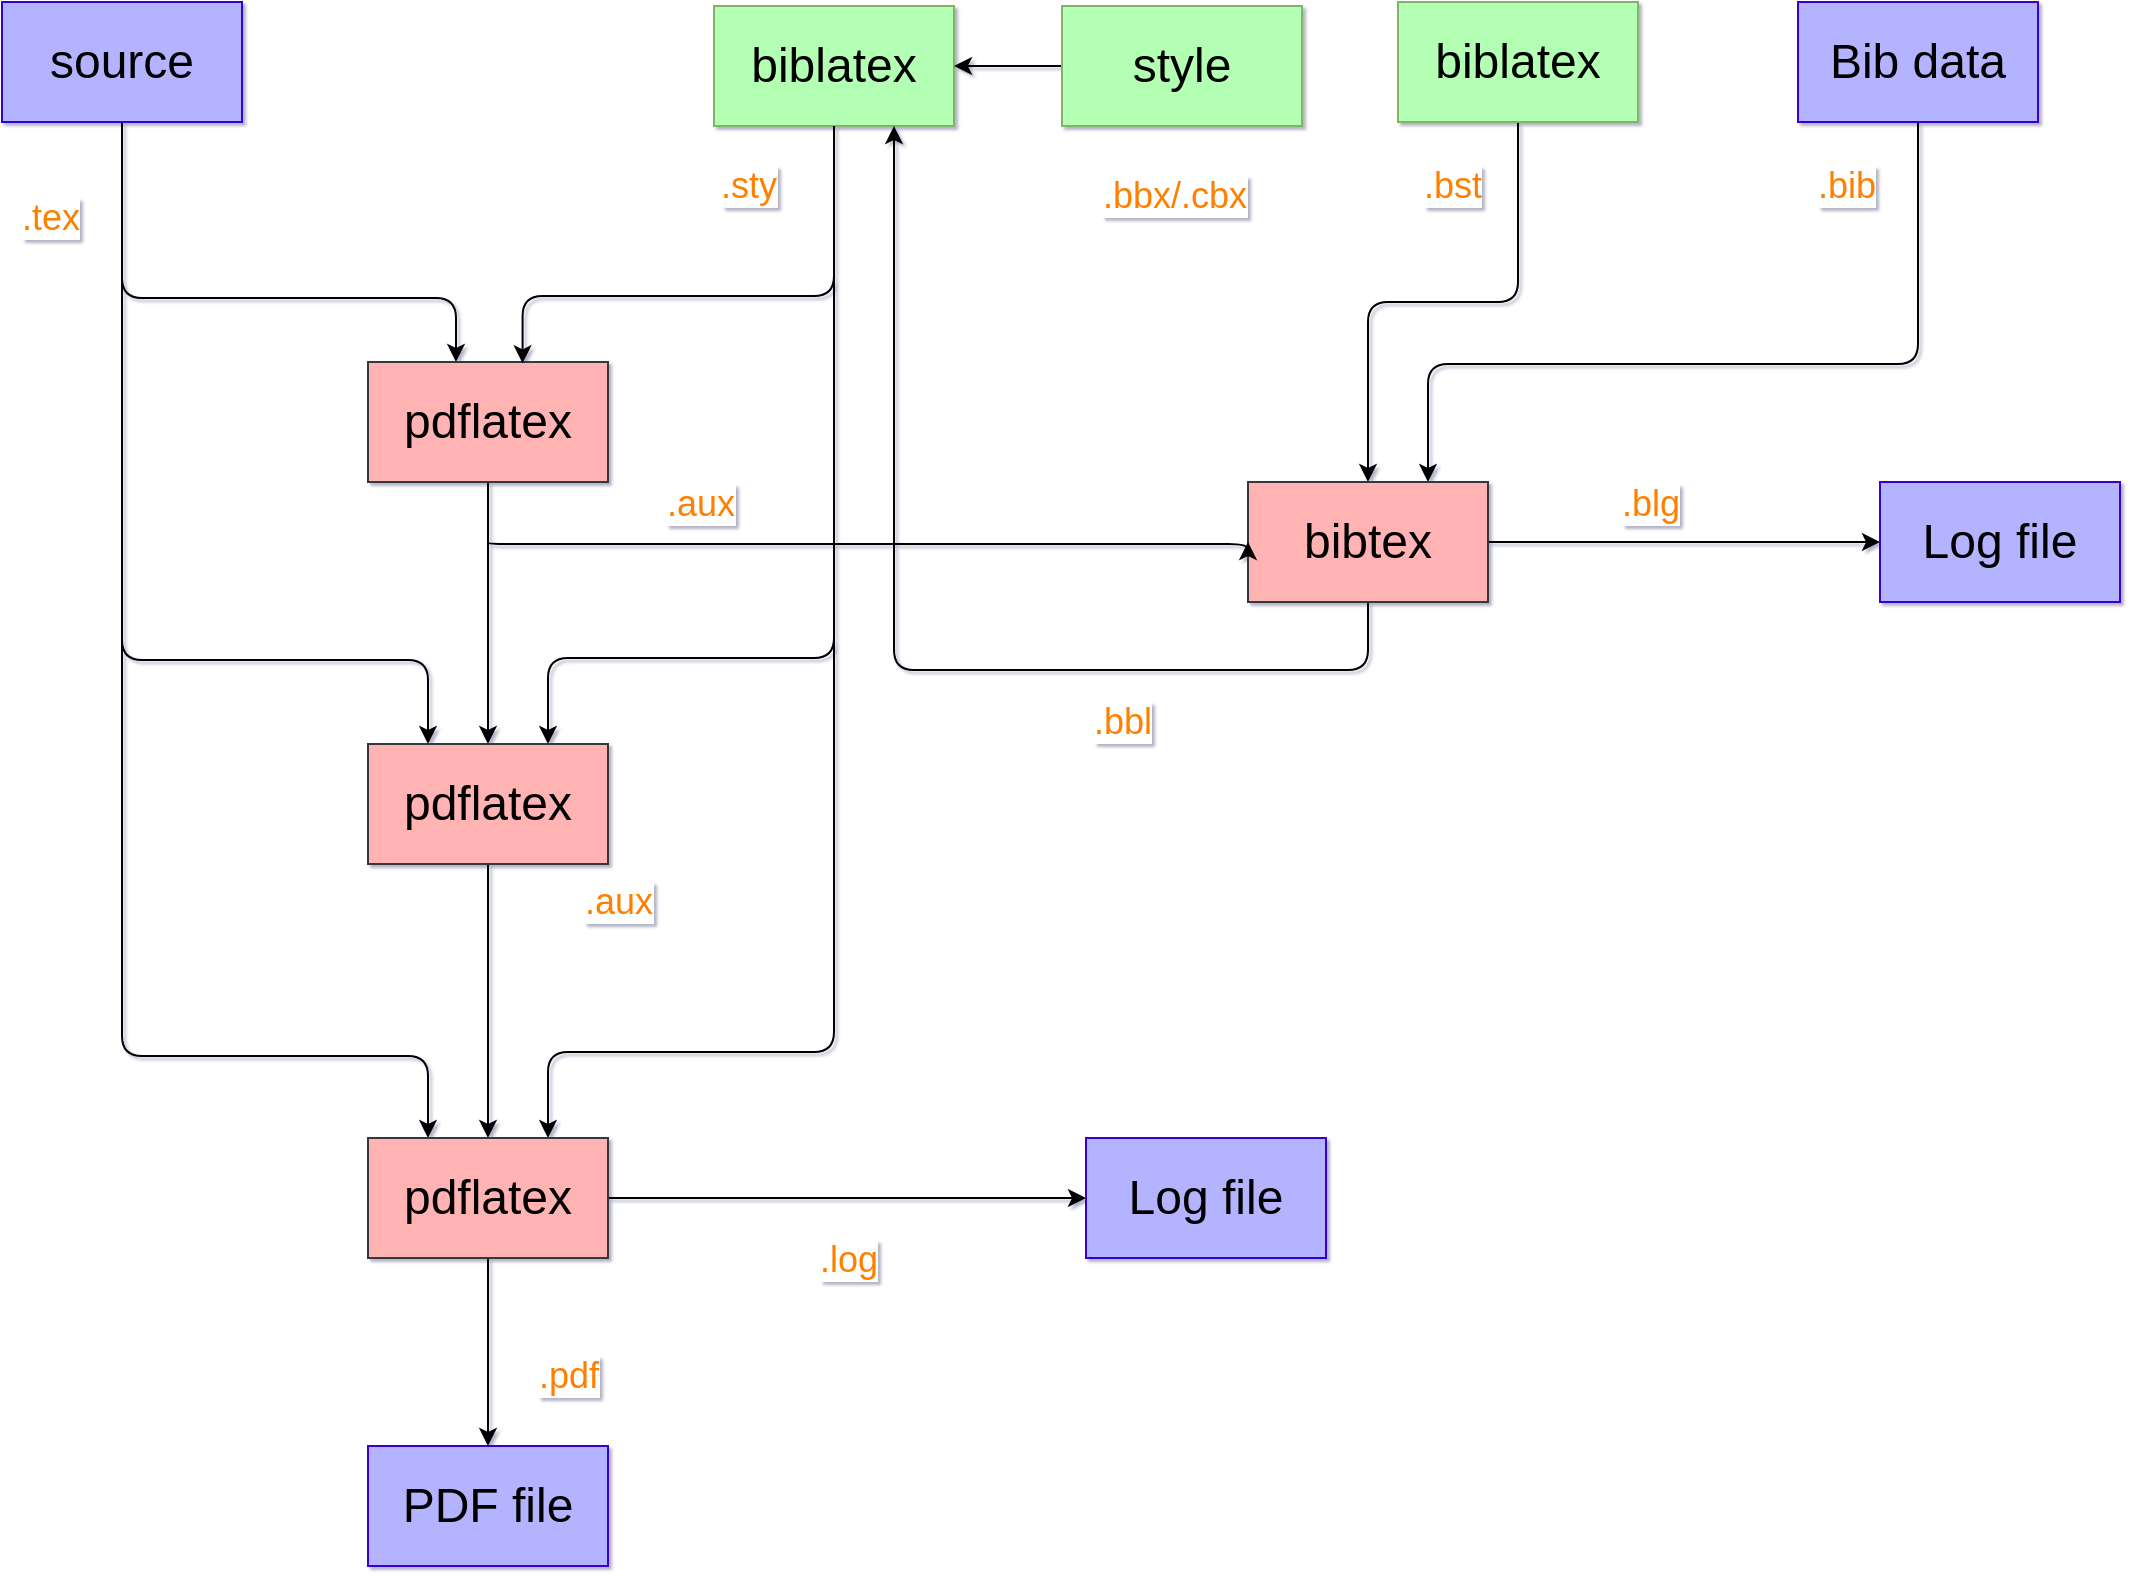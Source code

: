 <mxfile>
    <diagram id="ewcNbHi4gnkteI9OBy0e" name="第 1 页">
        <mxGraphModel dx="2528" dy="1147" grid="0" gridSize="10" guides="1" tooltips="1" connect="1" arrows="1" fold="1" page="0" pageScale="1" pageWidth="827" pageHeight="1169" background="none" math="0" shadow="1" adaptiveColors="auto">
            <root>
                <mxCell id="0"/>
                <mxCell id="1" parent="0"/>
                <mxCell id="24" style="edgeStyle=orthogonalEdgeStyle;html=1;exitX=0.5;exitY=1;exitDx=0;exitDy=0;" edge="1" parent="1" source="8" target="10">
                    <mxGeometry relative="1" as="geometry">
                        <mxPoint x="-376.667" y="324.0" as="targetPoint"/>
                        <Array as="points">
                            <mxPoint x="-383" y="366"/>
                            <mxPoint x="-216" y="366"/>
                        </Array>
                    </mxGeometry>
                </mxCell>
                <mxCell id="27" style="edgeStyle=orthogonalEdgeStyle;shape=connector;rounded=1;html=1;exitX=0.5;exitY=1;exitDx=0;exitDy=0;entryX=0.25;entryY=0;entryDx=0;entryDy=0;strokeColor=default;align=center;verticalAlign=middle;fontFamily=Helvetica;fontSize=11;fontColor=default;labelBackgroundColor=default;endArrow=classic;" edge="1" parent="1" source="8" target="16">
                    <mxGeometry relative="1" as="geometry">
                        <Array as="points">
                            <mxPoint x="-383" y="547"/>
                            <mxPoint x="-230" y="547"/>
                        </Array>
                    </mxGeometry>
                </mxCell>
                <mxCell id="29" style="edgeStyle=orthogonalEdgeStyle;shape=connector;rounded=1;html=1;exitX=0.5;exitY=1;exitDx=0;exitDy=0;entryX=0.25;entryY=0;entryDx=0;entryDy=0;strokeColor=default;align=center;verticalAlign=middle;fontFamily=Helvetica;fontSize=11;fontColor=default;labelBackgroundColor=default;endArrow=classic;" edge="1" parent="1" source="8" target="17">
                    <mxGeometry relative="1" as="geometry">
                        <Array as="points">
                            <mxPoint x="-383" y="745"/>
                            <mxPoint x="-230" y="745"/>
                        </Array>
                    </mxGeometry>
                </mxCell>
                <mxCell id="8" value="&lt;font style=&quot;font-size: 24px; color: light-dark(rgb(0, 0, 0), rgb(0, 0, 0));&quot;&gt;source&lt;/font&gt;" style="rounded=0;whiteSpace=wrap;html=1;fillColor=light-dark(#B3B3FF,#B3B3FF);fontColor=#ffffff;strokeColor=#3700CC;" vertex="1" parent="1">
                    <mxGeometry x="-443" y="218" width="120" height="60" as="geometry"/>
                </mxCell>
                <mxCell id="42" style="edgeStyle=orthogonalEdgeStyle;shape=connector;rounded=1;html=1;exitX=0.5;exitY=1;exitDx=0;exitDy=0;entryX=0.75;entryY=0;entryDx=0;entryDy=0;strokeColor=default;align=center;verticalAlign=middle;fontFamily=Helvetica;fontSize=11;fontColor=default;labelBackgroundColor=default;resizable=0;endArrow=classic;" edge="1" parent="1" source="9" target="16">
                    <mxGeometry relative="1" as="geometry">
                        <Array as="points">
                            <mxPoint x="-27" y="546"/>
                            <mxPoint x="-170" y="546"/>
                        </Array>
                    </mxGeometry>
                </mxCell>
                <mxCell id="44" style="edgeStyle=orthogonalEdgeStyle;shape=connector;rounded=1;html=1;exitX=0.5;exitY=1;exitDx=0;exitDy=0;entryX=0.75;entryY=0;entryDx=0;entryDy=0;strokeColor=default;align=center;verticalAlign=middle;fontFamily=Helvetica;fontSize=11;fontColor=default;labelBackgroundColor=default;resizable=0;endArrow=classic;" edge="1" parent="1" source="9" target="17">
                    <mxGeometry relative="1" as="geometry">
                        <Array as="points">
                            <mxPoint x="-27" y="743"/>
                            <mxPoint x="-170" y="743"/>
                        </Array>
                    </mxGeometry>
                </mxCell>
                <mxCell id="9" value="&lt;font style=&quot;font-size: 24px; color: light-dark(rgb(0, 0, 0), rgb(0, 0, 0));&quot;&gt;biblatex&lt;/font&gt;" style="rounded=0;whiteSpace=wrap;html=1;fillColor=light-dark(#B3FFB3,#B3FFB3);strokeColor=#82b366;gradientColor=none;" vertex="1" parent="1">
                    <mxGeometry x="-87" y="220" width="120" height="60" as="geometry"/>
                </mxCell>
                <mxCell id="28" style="edgeStyle=orthogonalEdgeStyle;shape=connector;rounded=1;html=1;exitX=0.5;exitY=1;exitDx=0;exitDy=0;entryX=0.5;entryY=0;entryDx=0;entryDy=0;strokeColor=default;align=center;verticalAlign=middle;fontFamily=Helvetica;fontSize=11;fontColor=default;labelBackgroundColor=default;endArrow=classic;" edge="1" parent="1" source="10" target="16">
                    <mxGeometry relative="1" as="geometry"/>
                </mxCell>
                <mxCell id="10" value="&lt;font style=&quot;font-size: 24px; color: light-dark(rgb(0, 0, 0), rgb(0, 0, 0));&quot;&gt;pdflatex&lt;/font&gt;" style="rounded=0;whiteSpace=wrap;html=1;fillColor=light-dark(#FFB3B3,#FFB3B3);strokeColor=#36393d;" vertex="1" parent="1">
                    <mxGeometry x="-260" y="398" width="120" height="60" as="geometry"/>
                </mxCell>
                <mxCell id="41" style="edgeStyle=orthogonalEdgeStyle;shape=connector;rounded=1;html=1;exitX=0;exitY=0.5;exitDx=0;exitDy=0;entryX=1;entryY=0.5;entryDx=0;entryDy=0;strokeColor=default;align=center;verticalAlign=middle;fontFamily=Helvetica;fontSize=11;fontColor=default;labelBackgroundColor=default;resizable=0;endArrow=classic;" edge="1" parent="1" source="13" target="9">
                    <mxGeometry relative="1" as="geometry"/>
                </mxCell>
                <mxCell id="13" value="&lt;font style=&quot;font-size: 24px; color: light-dark(rgb(0, 0, 0), rgb(0, 0, 0));&quot;&gt;style&lt;/font&gt;" style="rounded=0;whiteSpace=wrap;html=1;fillColor=light-dark(#B3FFB3,#B3FFB3);strokeColor=#82b366;gradientColor=none;" vertex="1" parent="1">
                    <mxGeometry x="87" y="220" width="120" height="60" as="geometry"/>
                </mxCell>
                <mxCell id="47" style="edgeStyle=orthogonalEdgeStyle;shape=connector;rounded=1;html=1;strokeColor=default;align=center;verticalAlign=middle;fontFamily=Helvetica;fontSize=11;fontColor=default;labelBackgroundColor=default;resizable=0;endArrow=classic;" edge="1" parent="1" source="14" target="18">
                    <mxGeometry relative="1" as="geometry"/>
                </mxCell>
                <mxCell id="14" value="&lt;font style=&quot;font-size: 24px; color: light-dark(rgb(0, 0, 0), rgb(0, 0, 0));&quot;&gt;biblatex&lt;/font&gt;" style="rounded=0;whiteSpace=wrap;html=1;fillColor=light-dark(#B3FFB3,#B3FFB3);strokeColor=#82b366;gradientColor=none;" vertex="1" parent="1">
                    <mxGeometry x="255" y="218" width="120" height="60" as="geometry"/>
                </mxCell>
                <mxCell id="48" style="edgeStyle=orthogonalEdgeStyle;shape=connector;rounded=1;html=1;exitX=0.5;exitY=1;exitDx=0;exitDy=0;entryX=0.75;entryY=0;entryDx=0;entryDy=0;strokeColor=default;align=center;verticalAlign=middle;fontFamily=Helvetica;fontSize=11;fontColor=default;labelBackgroundColor=default;resizable=0;endArrow=classic;" edge="1" parent="1" source="15" target="18">
                    <mxGeometry relative="1" as="geometry">
                        <Array as="points">
                            <mxPoint x="515" y="399"/>
                            <mxPoint x="270" y="399"/>
                        </Array>
                    </mxGeometry>
                </mxCell>
                <mxCell id="15" value="&lt;font style=&quot;font-size: 24px; color: light-dark(rgb(0, 0, 0), rgb(0, 0, 0));&quot;&gt;Bib data&lt;/font&gt;" style="rounded=0;whiteSpace=wrap;html=1;fillColor=light-dark(#B3B3FF,#B3B3FF);fontColor=#ffffff;strokeColor=#3700CC;" vertex="1" parent="1">
                    <mxGeometry x="455" y="218" width="120" height="60" as="geometry"/>
                </mxCell>
                <mxCell id="36" style="edgeStyle=orthogonalEdgeStyle;shape=connector;rounded=1;html=1;exitX=0.5;exitY=1;exitDx=0;exitDy=0;strokeColor=default;align=center;verticalAlign=middle;fontFamily=Helvetica;fontSize=11;fontColor=default;labelBackgroundColor=default;resizable=0;endArrow=classic;" edge="1" parent="1" source="16" target="17">
                    <mxGeometry relative="1" as="geometry"/>
                </mxCell>
                <mxCell id="16" value="&lt;font style=&quot;font-size: 24px; color: light-dark(rgb(0, 0, 0), rgb(0, 0, 0));&quot;&gt;pdflatex&lt;/font&gt;" style="rounded=0;whiteSpace=wrap;html=1;fillColor=light-dark(#FFB3B3,#FFB3B3);strokeColor=#36393d;" vertex="1" parent="1">
                    <mxGeometry x="-260" y="589" width="120" height="60" as="geometry"/>
                </mxCell>
                <mxCell id="43" style="edgeStyle=orthogonalEdgeStyle;shape=connector;rounded=1;html=1;exitX=0.5;exitY=1;exitDx=0;exitDy=0;entryX=0.5;entryY=0;entryDx=0;entryDy=0;strokeColor=default;align=center;verticalAlign=middle;fontFamily=Helvetica;fontSize=11;fontColor=default;labelBackgroundColor=default;resizable=0;endArrow=classic;" edge="1" parent="1" source="17" target="21">
                    <mxGeometry relative="1" as="geometry"/>
                </mxCell>
                <mxCell id="50" style="edgeStyle=orthogonalEdgeStyle;shape=connector;rounded=1;html=1;entryX=0;entryY=0.5;entryDx=0;entryDy=0;strokeColor=default;align=center;verticalAlign=middle;fontFamily=Helvetica;fontSize=11;fontColor=default;labelBackgroundColor=default;resizable=0;endArrow=classic;" edge="1" parent="1" source="17" target="20">
                    <mxGeometry relative="1" as="geometry"/>
                </mxCell>
                <mxCell id="17" value="&lt;font style=&quot;font-size: 24px; color: light-dark(rgb(0, 0, 0), rgb(0, 0, 0));&quot;&gt;pdflatex&lt;/font&gt;" style="rounded=0;whiteSpace=wrap;html=1;fillColor=light-dark(#FFB3B3,#FFB3B3);strokeColor=#36393d;" vertex="1" parent="1">
                    <mxGeometry x="-260" y="786" width="120" height="60" as="geometry"/>
                </mxCell>
                <mxCell id="46" style="edgeStyle=orthogonalEdgeStyle;shape=connector;rounded=1;html=1;entryX=0.75;entryY=1;entryDx=0;entryDy=0;strokeColor=default;align=center;verticalAlign=middle;fontFamily=Helvetica;fontSize=11;fontColor=default;labelBackgroundColor=default;resizable=0;endArrow=classic;" edge="1" parent="1" source="18" target="9">
                    <mxGeometry relative="1" as="geometry">
                        <Array as="points">
                            <mxPoint x="240" y="552"/>
                            <mxPoint x="3" y="552"/>
                        </Array>
                    </mxGeometry>
                </mxCell>
                <mxCell id="49" style="edgeStyle=orthogonalEdgeStyle;shape=connector;rounded=1;html=1;exitX=1;exitY=0.5;exitDx=0;exitDy=0;entryX=0;entryY=0.5;entryDx=0;entryDy=0;strokeColor=default;align=center;verticalAlign=middle;fontFamily=Helvetica;fontSize=11;fontColor=default;labelBackgroundColor=default;resizable=0;endArrow=classic;" edge="1" parent="1" source="18" target="19">
                    <mxGeometry relative="1" as="geometry"/>
                </mxCell>
                <mxCell id="18" value="&lt;font style=&quot;font-size: 24px; color: light-dark(rgb(0, 0, 0), rgb(0, 0, 0));&quot;&gt;bibtex&lt;/font&gt;" style="rounded=0;whiteSpace=wrap;html=1;fillColor=light-dark(#FFB3B3,#FFB3B3);strokeColor=#36393d;" vertex="1" parent="1">
                    <mxGeometry x="180" y="458" width="120" height="60" as="geometry"/>
                </mxCell>
                <mxCell id="19" value="&lt;font style=&quot;font-size: 24px; color: light-dark(rgb(0, 0, 0), rgb(0, 0, 0));&quot;&gt;Log file&lt;/font&gt;" style="rounded=0;whiteSpace=wrap;html=1;fillColor=light-dark(#B3B3FF,#B3B3FF);fontColor=#ffffff;strokeColor=#3700CC;" vertex="1" parent="1">
                    <mxGeometry x="496" y="458" width="120" height="60" as="geometry"/>
                </mxCell>
                <mxCell id="20" value="&lt;font style=&quot;font-size: 24px; color: light-dark(rgb(0, 0, 0), rgb(0, 0, 0));&quot;&gt;Log file&lt;/font&gt;" style="rounded=0;whiteSpace=wrap;html=1;fillColor=light-dark(#B3B3FF,#B3B3FF);fontColor=#ffffff;strokeColor=#3700CC;" vertex="1" parent="1">
                    <mxGeometry x="99" y="786" width="120" height="60" as="geometry"/>
                </mxCell>
                <mxCell id="21" value="&lt;font style=&quot;font-size: 24px; color: light-dark(rgb(0, 0, 0), rgb(0, 0, 0));&quot;&gt;PDF file&lt;/font&gt;" style="rounded=0;whiteSpace=wrap;html=1;fillColor=light-dark(#B3B3FF,#B3B3FF);fontColor=#ffffff;strokeColor=#3700CC;" vertex="1" parent="1">
                    <mxGeometry x="-260" y="940" width="120" height="60" as="geometry"/>
                </mxCell>
                <mxCell id="37" style="edgeStyle=orthogonalEdgeStyle;shape=connector;rounded=1;html=1;exitX=0.5;exitY=1;exitDx=0;exitDy=0;entryX=0.644;entryY=0.011;entryDx=0;entryDy=0;entryPerimeter=0;strokeColor=default;align=center;verticalAlign=middle;fontFamily=Helvetica;fontSize=11;fontColor=default;labelBackgroundColor=default;resizable=0;endArrow=classic;" edge="1" parent="1" source="9" target="10">
                    <mxGeometry relative="1" as="geometry">
                        <Array as="points">
                            <mxPoint x="-27" y="365"/>
                            <mxPoint x="-183" y="365"/>
                        </Array>
                    </mxGeometry>
                </mxCell>
                <mxCell id="39" value="&lt;font style=&quot;font-size: 18px; color: light-dark(rgb(255, 128, 0), rgb(255, 128, 0));&quot;&gt;.tex&lt;/font&gt;" style="text;html=1;align=center;verticalAlign=middle;resizable=0;points=[];autosize=1;strokeColor=none;fillColor=none;fontFamily=Helvetica;fontSize=11;fontColor=default;labelBackgroundColor=default;" vertex="1" parent="1">
                    <mxGeometry x="-443" y="309" width="47" height="34" as="geometry"/>
                </mxCell>
                <mxCell id="45" value="" style="endArrow=classic;html=1;rounded=1;strokeColor=default;align=center;verticalAlign=middle;fontFamily=Helvetica;fontSize=11;fontColor=default;labelBackgroundColor=default;resizable=0;edgeStyle=orthogonalEdgeStyle;entryX=0;entryY=0.5;entryDx=0;entryDy=0;" edge="1" parent="1" target="18">
                    <mxGeometry width="50" height="50" relative="1" as="geometry">
                        <mxPoint x="-200" y="488" as="sourcePoint"/>
                        <mxPoint x="169" y="489" as="targetPoint"/>
                        <Array as="points">
                            <mxPoint x="-200" y="489"/>
                        </Array>
                    </mxGeometry>
                </mxCell>
                <mxCell id="51" value="&lt;font style=&quot;font-size: 18px; color: light-dark(rgb(255, 128, 0), rgb(255, 128, 0));&quot;&gt;.bbx/.cbx&lt;/font&gt;" style="text;html=1;align=center;verticalAlign=middle;resizable=0;points=[];autosize=1;strokeColor=none;fillColor=none;fontFamily=Helvetica;fontSize=11;fontColor=default;labelBackgroundColor=default;" vertex="1" parent="1">
                    <mxGeometry x="98" y="298" width="90" height="34" as="geometry"/>
                </mxCell>
                <mxCell id="52" value="&lt;font style=&quot;font-size: 18px; color: light-dark(rgb(255, 128, 0), rgb(255, 128, 0));&quot;&gt;.sty&lt;/font&gt;" style="text;html=1;align=center;verticalAlign=middle;resizable=0;points=[];autosize=1;strokeColor=none;fillColor=none;fontFamily=Helvetica;fontSize=11;fontColor=default;labelBackgroundColor=default;" vertex="1" parent="1">
                    <mxGeometry x="-93" y="293" width="46" height="34" as="geometry"/>
                </mxCell>
                <mxCell id="53" value="&lt;font style=&quot;font-size: 18px; color: light-dark(rgb(255, 128, 0), rgb(255, 128, 0));&quot;&gt;.bst&lt;/font&gt;" style="text;html=1;align=center;verticalAlign=middle;resizable=0;points=[];autosize=1;strokeColor=none;fillColor=none;fontFamily=Helvetica;fontSize=11;fontColor=default;labelBackgroundColor=default;" vertex="1" parent="1">
                    <mxGeometry x="258" y="293" width="47" height="34" as="geometry"/>
                </mxCell>
                <mxCell id="54" value="&lt;font style=&quot;font-size: 18px; color: light-dark(rgb(255, 128, 0), rgb(255, 128, 0));&quot;&gt;.bib&lt;/font&gt;" style="text;html=1;align=center;verticalAlign=middle;resizable=0;points=[];autosize=1;strokeColor=none;fillColor=none;fontFamily=Helvetica;fontSize=11;fontColor=default;labelBackgroundColor=default;" vertex="1" parent="1">
                    <mxGeometry x="455" y="293" width="47" height="34" as="geometry"/>
                </mxCell>
                <mxCell id="55" value="&lt;font style=&quot;font-size: 18px; color: light-dark(rgb(255, 128, 0), rgb(255, 128, 0));&quot;&gt;.aux&lt;/font&gt;" style="text;html=1;align=center;verticalAlign=middle;resizable=0;points=[];autosize=1;strokeColor=none;fillColor=none;fontFamily=Helvetica;fontSize=11;fontColor=default;labelBackgroundColor=default;" vertex="1" parent="1">
                    <mxGeometry x="-120" y="452" width="52" height="34" as="geometry"/>
                </mxCell>
                <mxCell id="56" value="&lt;font style=&quot;font-size: 18px; color: light-dark(rgb(255, 128, 0), rgb(255, 128, 0));&quot;&gt;.bbl&lt;/font&gt;" style="text;html=1;align=center;verticalAlign=middle;resizable=0;points=[];autosize=1;strokeColor=none;fillColor=none;fontFamily=Helvetica;fontSize=11;fontColor=default;labelBackgroundColor=default;" vertex="1" parent="1">
                    <mxGeometry x="93" y="561" width="47" height="34" as="geometry"/>
                </mxCell>
                <mxCell id="57" value="&lt;font style=&quot;font-size: 18px; color: light-dark(rgb(255, 128, 0), rgb(255, 128, 0));&quot;&gt;.blg&lt;/font&gt;" style="text;html=1;align=center;verticalAlign=middle;resizable=0;points=[];autosize=1;strokeColor=none;fillColor=none;fontFamily=Helvetica;fontSize=11;fontColor=default;labelBackgroundColor=default;" vertex="1" parent="1">
                    <mxGeometry x="357" y="452" width="47" height="34" as="geometry"/>
                </mxCell>
                <mxCell id="58" value="&lt;font style=&quot;font-size: 18px; color: light-dark(rgb(255, 128, 0), rgb(255, 128, 0));&quot;&gt;.aux&lt;/font&gt;" style="text;html=1;align=center;verticalAlign=middle;resizable=0;points=[];autosize=1;strokeColor=none;fillColor=none;fontFamily=Helvetica;fontSize=11;fontColor=default;labelBackgroundColor=default;" vertex="1" parent="1">
                    <mxGeometry x="-161" y="651" width="52" height="34" as="geometry"/>
                </mxCell>
                <mxCell id="59" value="&lt;font style=&quot;font-size: 18px; color: light-dark(rgb(255, 128, 0), rgb(255, 128, 0));&quot;&gt;.log&lt;/font&gt;&lt;span style=&quot;font-family: monospace; font-size: 0px; text-align: start;&quot;&gt;%3CmxGraphModel%3E%3Croot%3E%3CmxCell%20id%3D%220%22%2F%3E%3CmxCell%20id%3D%221%22%20parent%3D%220%22%2F%3E%3CmxCell%20id%3D%222%22%20value%3D%22%26lt%3Bfont%20style%3D%26quot%3Bfont-size%3A%2018px%3B%20color%3A%20light-dark(rgb(255%2C%20128%2C%200)%2C%20rgb(255%2C%20128%2C%200))%3B%26quot%3B%26gt%3B.bbl%26lt%3B%2Ffont%26gt%3B%22%20style%3D%22text%3Bhtml%3D1%3Balign%3Dcenter%3BverticalAlign%3Dmiddle%3Bresizable%3D0%3Bpoints%3D%5B%5D%3Bautosize%3D1%3BstrokeColor%3Dnone%3BfillColor%3Dnone%3BfontFamily%3DHelvetica%3BfontSize%3D11%3BfontColor%3Ddefault%3BlabelBackgroundColor%3Ddefault%3B%22%20vertex%3D%221%22%20parent%3D%221%22%3E%3CmxGeometry%20x%3D%2293%22%20y%3D%22561%22%20width%3D%2247%22%20height%3D%2234%22%20as%3D%22geometry%22%2F%3E%3C%2FmxCell%3E%3C%2Froot%3E%3C%2FmxGraphModel%3E&lt;/span&gt;" style="text;html=1;align=center;verticalAlign=middle;resizable=0;points=[];autosize=1;strokeColor=none;fillColor=none;fontFamily=Helvetica;fontSize=11;fontColor=default;labelBackgroundColor=default;" vertex="1" parent="1">
                    <mxGeometry x="-44" y="830" width="47" height="34" as="geometry"/>
                </mxCell>
                <mxCell id="60" value="&lt;font style=&quot;font-size: 18px; color: light-dark(rgb(255, 128, 0), rgb(255, 128, 0));&quot;&gt;.pdf&lt;/font&gt;" style="text;html=1;align=center;verticalAlign=middle;resizable=0;points=[];autosize=1;strokeColor=none;fillColor=none;fontFamily=Helvetica;fontSize=11;fontColor=default;labelBackgroundColor=default;" vertex="1" parent="1">
                    <mxGeometry x="-184" y="888" width="48" height="34" as="geometry"/>
                </mxCell>
            </root>
        </mxGraphModel>
    </diagram>
</mxfile>